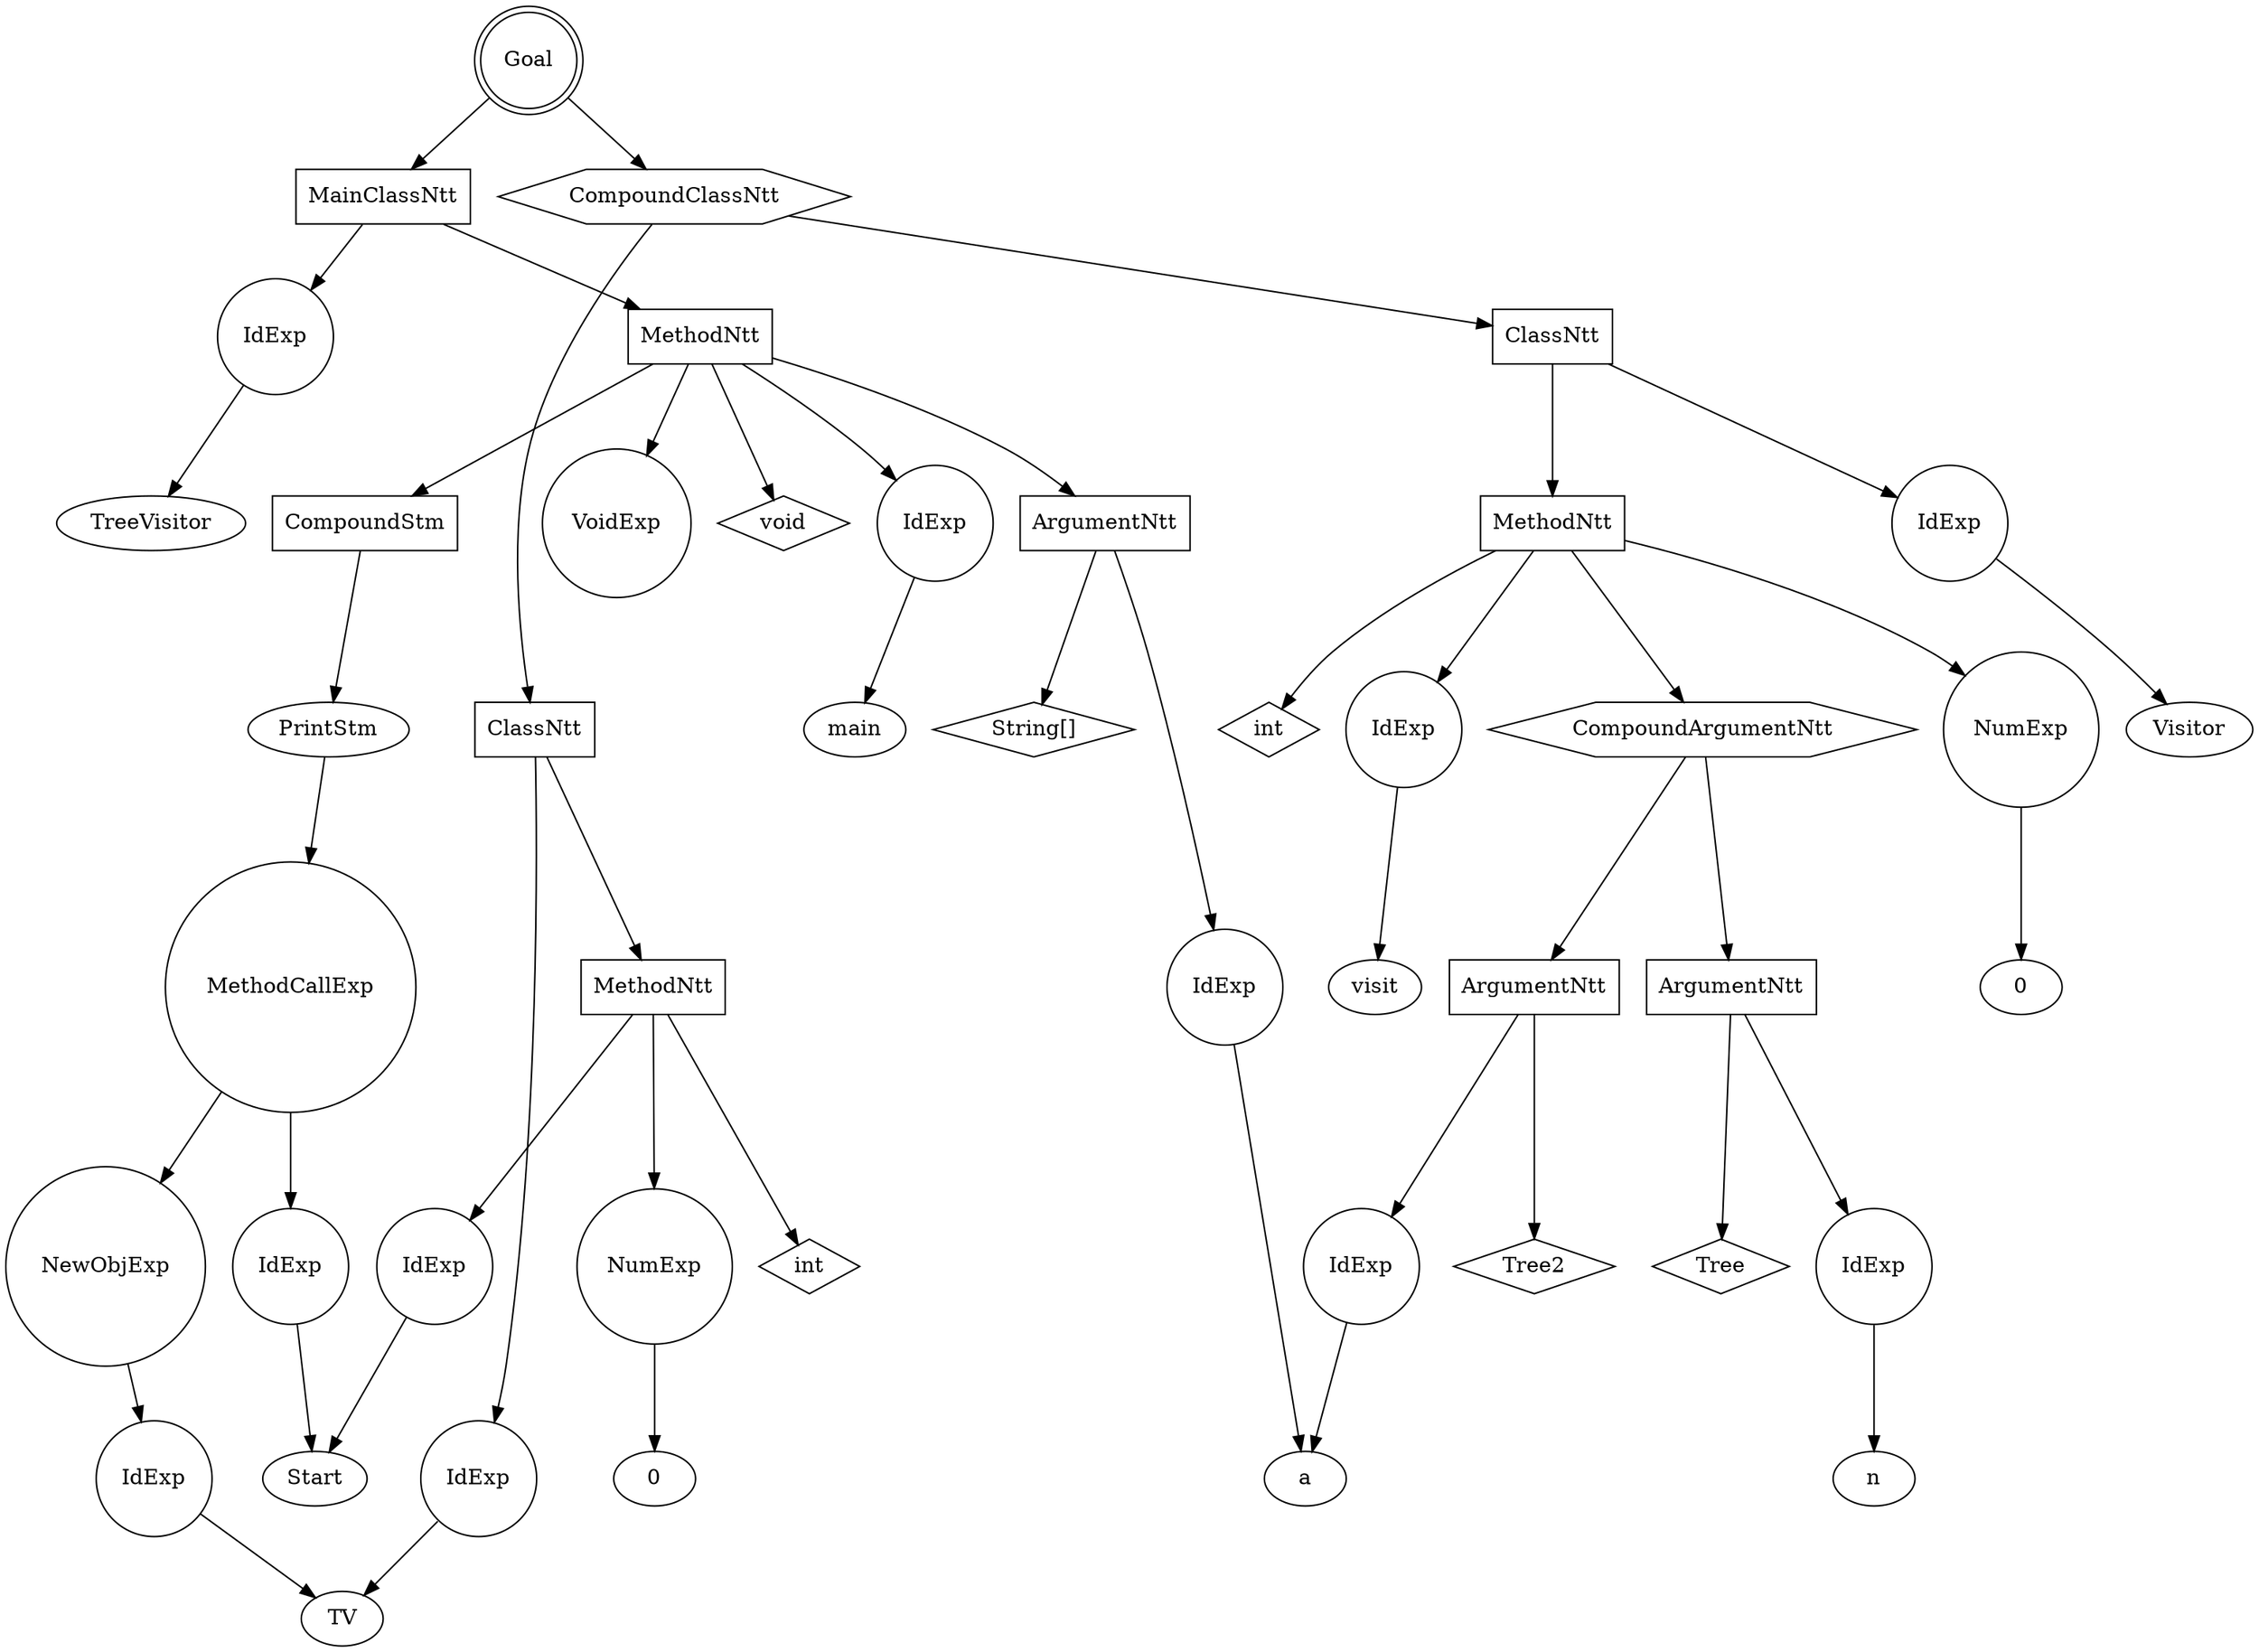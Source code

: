 digraph my_graph {
-1261431344;
-1261431344[label = "Goal", shape = "doublecircle"];
-1261431344->-1261434992;
-1261434992[label = "MainClassNtt", shape = "box"];
-1261434992->-1261434176
-1261434176[label = "IdExp", shape = "circle"];
-1261434176->-1259338288;
-1259338288[label = "TreeVisitor"];
-1261434992->-1250949040;
-1250949040[label = "MethodNtt", shape = "box"];
-1250949040->-1261435040;
-1261435040[label = "void", shape = "diamond" ];
-1250949040->-1261435088
-1261435088[label = "IdExp", shape = "circle"];
-1261435088->-1259338672;
-1259338672[label = "main"];
-1250949040->-1261435232;
-1261435232[label = "ArgumentNtt", shape = "box"];
-1261435232->-1261435184;
-1261435184[label = "String[]", shape = "diamond" ];
-1261435232->-1261434368
-1261434368[label = "IdExp", shape = "circle"];
-1261434368->-1259338448;
-1259338448[label = "a"];
-1250949040->-1261434944;
-1261434944[label = "CompoundStm", shape = "polygon"];
-1261434944->-1259338640;
-1259338640[label = "PrintStm", shape = "ellipse"];
-1259338640->-1261434848
-1261434848[label = "MethodCallExp", shape = "circle"];
-1261434848->-1261434608
-1261434608[label = "NewObjExp", shape = "circle"];
-1261434608->-1261434512
-1261434512[label = "IdExp", shape = "circle"];
-1261434512->-1259338512;
-1259338512[label = "TV"];
-1261434848->-1261434752
-1261434752[label = "IdExp", shape = "circle"];
-1261434752->-1259338576;
-1259338576[label = "Start"];
-1250949040->-1259338736
-1259338736[label = "VoidExp", shape = "circle"];
-1261431344->-1261431296;
-1261431296[label = "CompoundClassNtt", shape = "hexagon"];
-1261431296->-1261435952;
-1261435952[label = "ClassNtt", shape = "box"];
-1261435952->-1261435520
-1261435520[label = "IdExp", shape = "circle"];
-1261435520->-1259338512;
-1259338512[label = "TV"];
-1261435952->-1250949104;
-1250949104[label = "MethodNtt", shape = "box"];
-1250949104->-1261435616;
-1261435616[label = "int", shape = "diamond" ];
-1250949104->-1261435712
-1261435712[label = "IdExp", shape = "circle"];
-1261435712->-1259338576;
-1259338576[label = "Start"];
-1250949104->-1261435808
-1261435808[label = "NumExp", shape = "circle"];
-1261435808->-1261435807;
-1261435807[label = "0"];
-1261431296->-1261431248;
-1261431248[label = "ClassNtt", shape = "box"];
-1261431248->-1261436096
-1261436096[label = "IdExp", shape = "circle"];
-1261436096->-1259338768;
-1259338768[label = "Visitor"];
-1261431248->-1250949552;
-1250949552[label = "MethodNtt", shape = "box"];
-1250949552->-1261436192;
-1261436192[label = "int", shape = "diamond" ];
-1250949552->-1261436288
-1261436288[label = "IdExp", shape = "circle"];
-1261436288->-1259338832;
-1259338832[label = "visit"];
-1250949552->-1261431056;
-1261431056[label = "CompoundArgumentNtt", shape = "hexagon"];
-1261431056->-1261436720;
-1261436720[label = "ArgumentNtt", shape = "box"];
-1261436720->-1261436528;
-1261436528[label = "Tree", shape = "diamond" ];
-1261436720->-1261436624
-1261436624[label = "IdExp", shape = "circle"];
-1261436624->-1259338960;
-1259338960[label = "n"];
-1261431056->-1261431008;
-1261431008[label = "ArgumentNtt", shape = "box"];
-1261431008->-1261430816;
-1261430816[label = "Tree2", shape = "diamond" ];
-1261431008->-1261430912
-1261430912[label = "IdExp", shape = "circle"];
-1261430912->-1259338448;
-1259338448[label = "a"];
-1250949552->-1261431104
-1261431104[label = "NumExp", shape = "circle"];
-1261431104->-1261431103;
-1261431103[label = "0"];

}